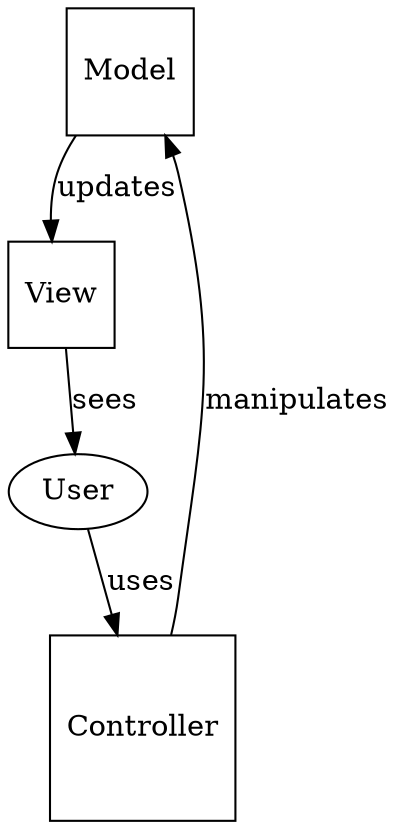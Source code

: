 digraph {
	 Model[shape=square];
	 View[shape=square];
	 Controller[shape=square];
	 Model -> View[label=updates];
	 Controller -> Model[label=manipulates];
	 View -> User[label=sees];
	 User -> Controller[label=uses];
	 
}
